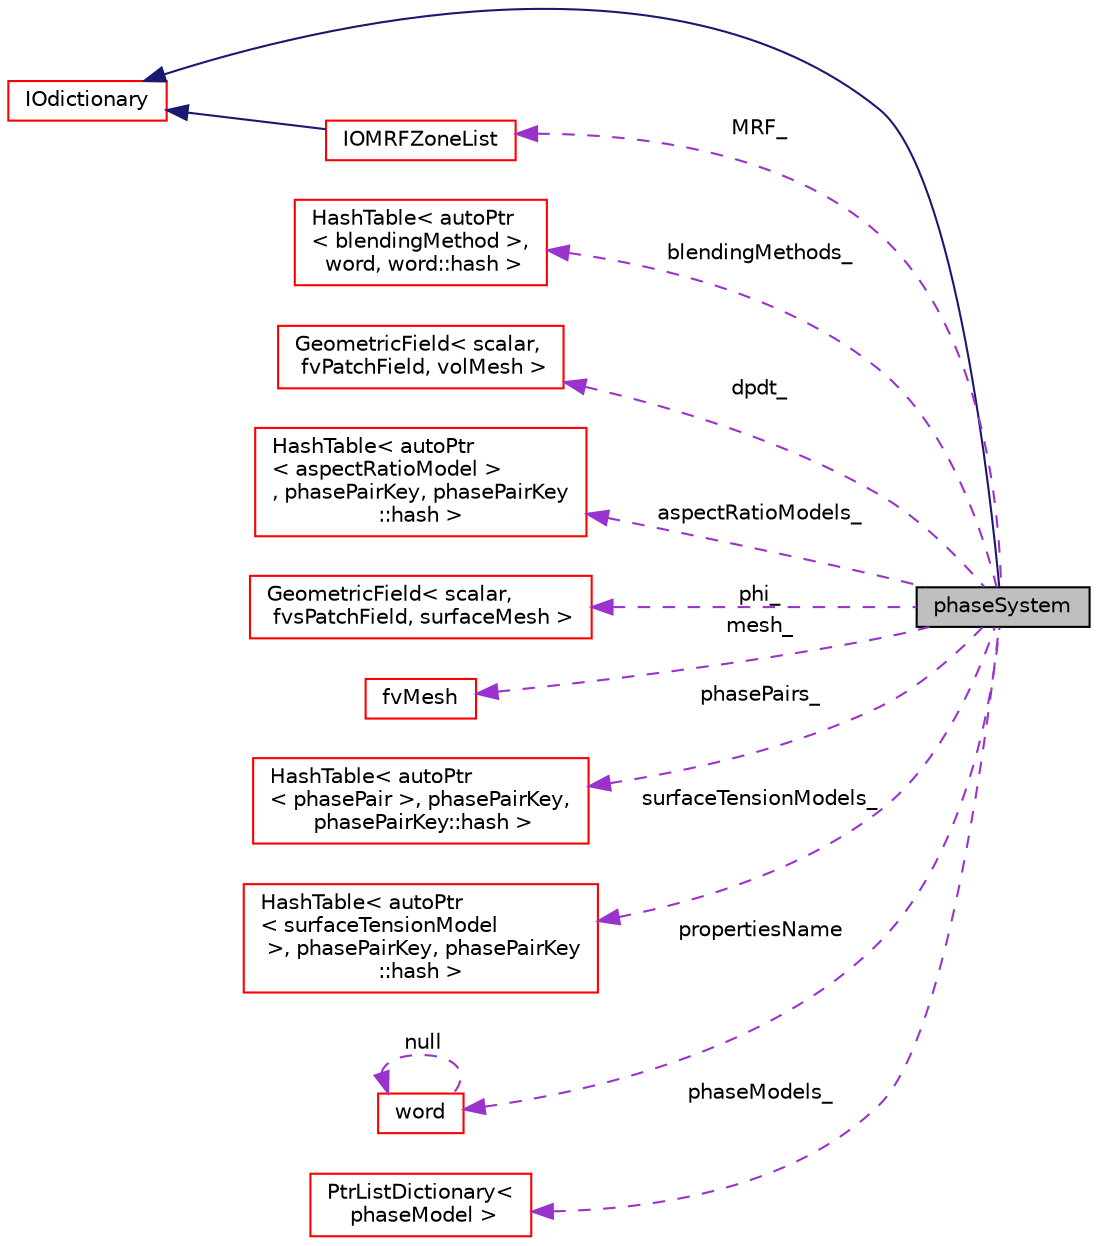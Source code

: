 digraph "phaseSystem"
{
  bgcolor="transparent";
  edge [fontname="Helvetica",fontsize="10",labelfontname="Helvetica",labelfontsize="10"];
  node [fontname="Helvetica",fontsize="10",shape=record];
  rankdir="LR";
  Node1 [label="phaseSystem",height=0.2,width=0.4,color="black", fillcolor="grey75", style="filled", fontcolor="black"];
  Node2 -> Node1 [dir="back",color="midnightblue",fontsize="10",style="solid",fontname="Helvetica"];
  Node2 [label="IOdictionary",height=0.2,width=0.4,color="red",URL="$a01188.html",tooltip="IOdictionary is derived from dictionary and IOobject to give the dictionary automatic IO functionalit..."];
  Node3 -> Node1 [dir="back",color="darkorchid3",fontsize="10",style="dashed",label=" blendingMethods_" ,fontname="Helvetica"];
  Node3 [label="HashTable\< autoPtr\l\< blendingMethod \>,\l word, word::hash \>",height=0.2,width=0.4,color="red",URL="$a00994.html"];
  Node4 -> Node1 [dir="back",color="darkorchid3",fontsize="10",style="dashed",label=" dpdt_" ,fontname="Helvetica"];
  Node4 [label="GeometricField\< scalar,\l fvPatchField, volMesh \>",height=0.2,width=0.4,color="red",URL="$a00930.html"];
  Node5 -> Node1 [dir="back",color="darkorchid3",fontsize="10",style="dashed",label=" aspectRatioModels_" ,fontname="Helvetica"];
  Node5 [label="HashTable\< autoPtr\l\< aspectRatioModel \>\l, phasePairKey, phasePairKey\l::hash \>",height=0.2,width=0.4,color="red",URL="$a00994.html"];
  Node6 -> Node1 [dir="back",color="darkorchid3",fontsize="10",style="dashed",label=" phi_" ,fontname="Helvetica"];
  Node6 [label="GeometricField\< scalar,\l fvsPatchField, surfaceMesh \>",height=0.2,width=0.4,color="red",URL="$a00930.html"];
  Node7 -> Node1 [dir="back",color="darkorchid3",fontsize="10",style="dashed",label=" mesh_" ,fontname="Helvetica"];
  Node7 [label="fvMesh",height=0.2,width=0.4,color="red",URL="$a00885.html",tooltip="Mesh data needed to do the Finite Volume discretisation. "];
  Node8 -> Node1 [dir="back",color="darkorchid3",fontsize="10",style="dashed",label=" MRF_" ,fontname="Helvetica"];
  Node8 [label="IOMRFZoneList",height=0.2,width=0.4,color="red",URL="$a01194.html",tooltip="List of MRF zones with IO functionality. MRF zones are specified by a list of dictionary entries..."];
  Node2 -> Node8 [dir="back",color="midnightblue",fontsize="10",style="solid",fontname="Helvetica"];
  Node9 -> Node1 [dir="back",color="darkorchid3",fontsize="10",style="dashed",label=" phasePairs_" ,fontname="Helvetica"];
  Node9 [label="HashTable\< autoPtr\l\< phasePair \>, phasePairKey,\l phasePairKey::hash \>",height=0.2,width=0.4,color="red",URL="$a00994.html"];
  Node10 -> Node1 [dir="back",color="darkorchid3",fontsize="10",style="dashed",label=" surfaceTensionModels_" ,fontname="Helvetica"];
  Node10 [label="HashTable\< autoPtr\l\< surfaceTensionModel\l \>, phasePairKey, phasePairKey\l::hash \>",height=0.2,width=0.4,color="red",URL="$a00994.html"];
  Node11 -> Node1 [dir="back",color="darkorchid3",fontsize="10",style="dashed",label=" propertiesName" ,fontname="Helvetica"];
  Node11 [label="word",height=0.2,width=0.4,color="red",URL="$a02981.html",tooltip="A class for handling words, derived from string. "];
  Node11 -> Node11 [dir="back",color="darkorchid3",fontsize="10",style="dashed",label=" null" ,fontname="Helvetica"];
  Node12 -> Node1 [dir="back",color="darkorchid3",fontsize="10",style="dashed",label=" phaseModels_" ,fontname="Helvetica"];
  Node12 [label="PtrListDictionary\<\l phaseModel \>",height=0.2,width=0.4,color="red",URL="$a02078.html"];
}
